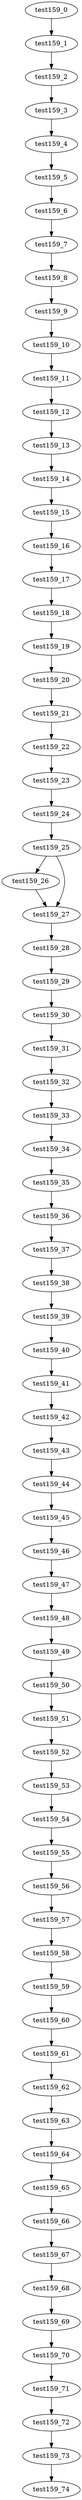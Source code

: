 digraph G {
test159_0->test159_1;
test159_1->test159_2;
test159_2->test159_3;
test159_3->test159_4;
test159_4->test159_5;
test159_5->test159_6;
test159_6->test159_7;
test159_7->test159_8;
test159_8->test159_9;
test159_9->test159_10;
test159_10->test159_11;
test159_11->test159_12;
test159_12->test159_13;
test159_13->test159_14;
test159_14->test159_15;
test159_15->test159_16;
test159_16->test159_17;
test159_17->test159_18;
test159_18->test159_19;
test159_19->test159_20;
test159_20->test159_21;
test159_21->test159_22;
test159_22->test159_23;
test159_23->test159_24;
test159_24->test159_25;
test159_25->test159_26;
test159_25->test159_27;
test159_26->test159_27;
test159_27->test159_28;
test159_28->test159_29;
test159_29->test159_30;
test159_30->test159_31;
test159_31->test159_32;
test159_32->test159_33;
test159_33->test159_34;
test159_34->test159_35;
test159_35->test159_36;
test159_36->test159_37;
test159_37->test159_38;
test159_38->test159_39;
test159_39->test159_40;
test159_40->test159_41;
test159_41->test159_42;
test159_42->test159_43;
test159_43->test159_44;
test159_44->test159_45;
test159_45->test159_46;
test159_46->test159_47;
test159_47->test159_48;
test159_48->test159_49;
test159_49->test159_50;
test159_50->test159_51;
test159_51->test159_52;
test159_52->test159_53;
test159_53->test159_54;
test159_54->test159_55;
test159_55->test159_56;
test159_56->test159_57;
test159_57->test159_58;
test159_58->test159_59;
test159_59->test159_60;
test159_60->test159_61;
test159_61->test159_62;
test159_62->test159_63;
test159_63->test159_64;
test159_64->test159_65;
test159_65->test159_66;
test159_66->test159_67;
test159_67->test159_68;
test159_68->test159_69;
test159_69->test159_70;
test159_70->test159_71;
test159_71->test159_72;
test159_72->test159_73;
test159_73->test159_74;

}
